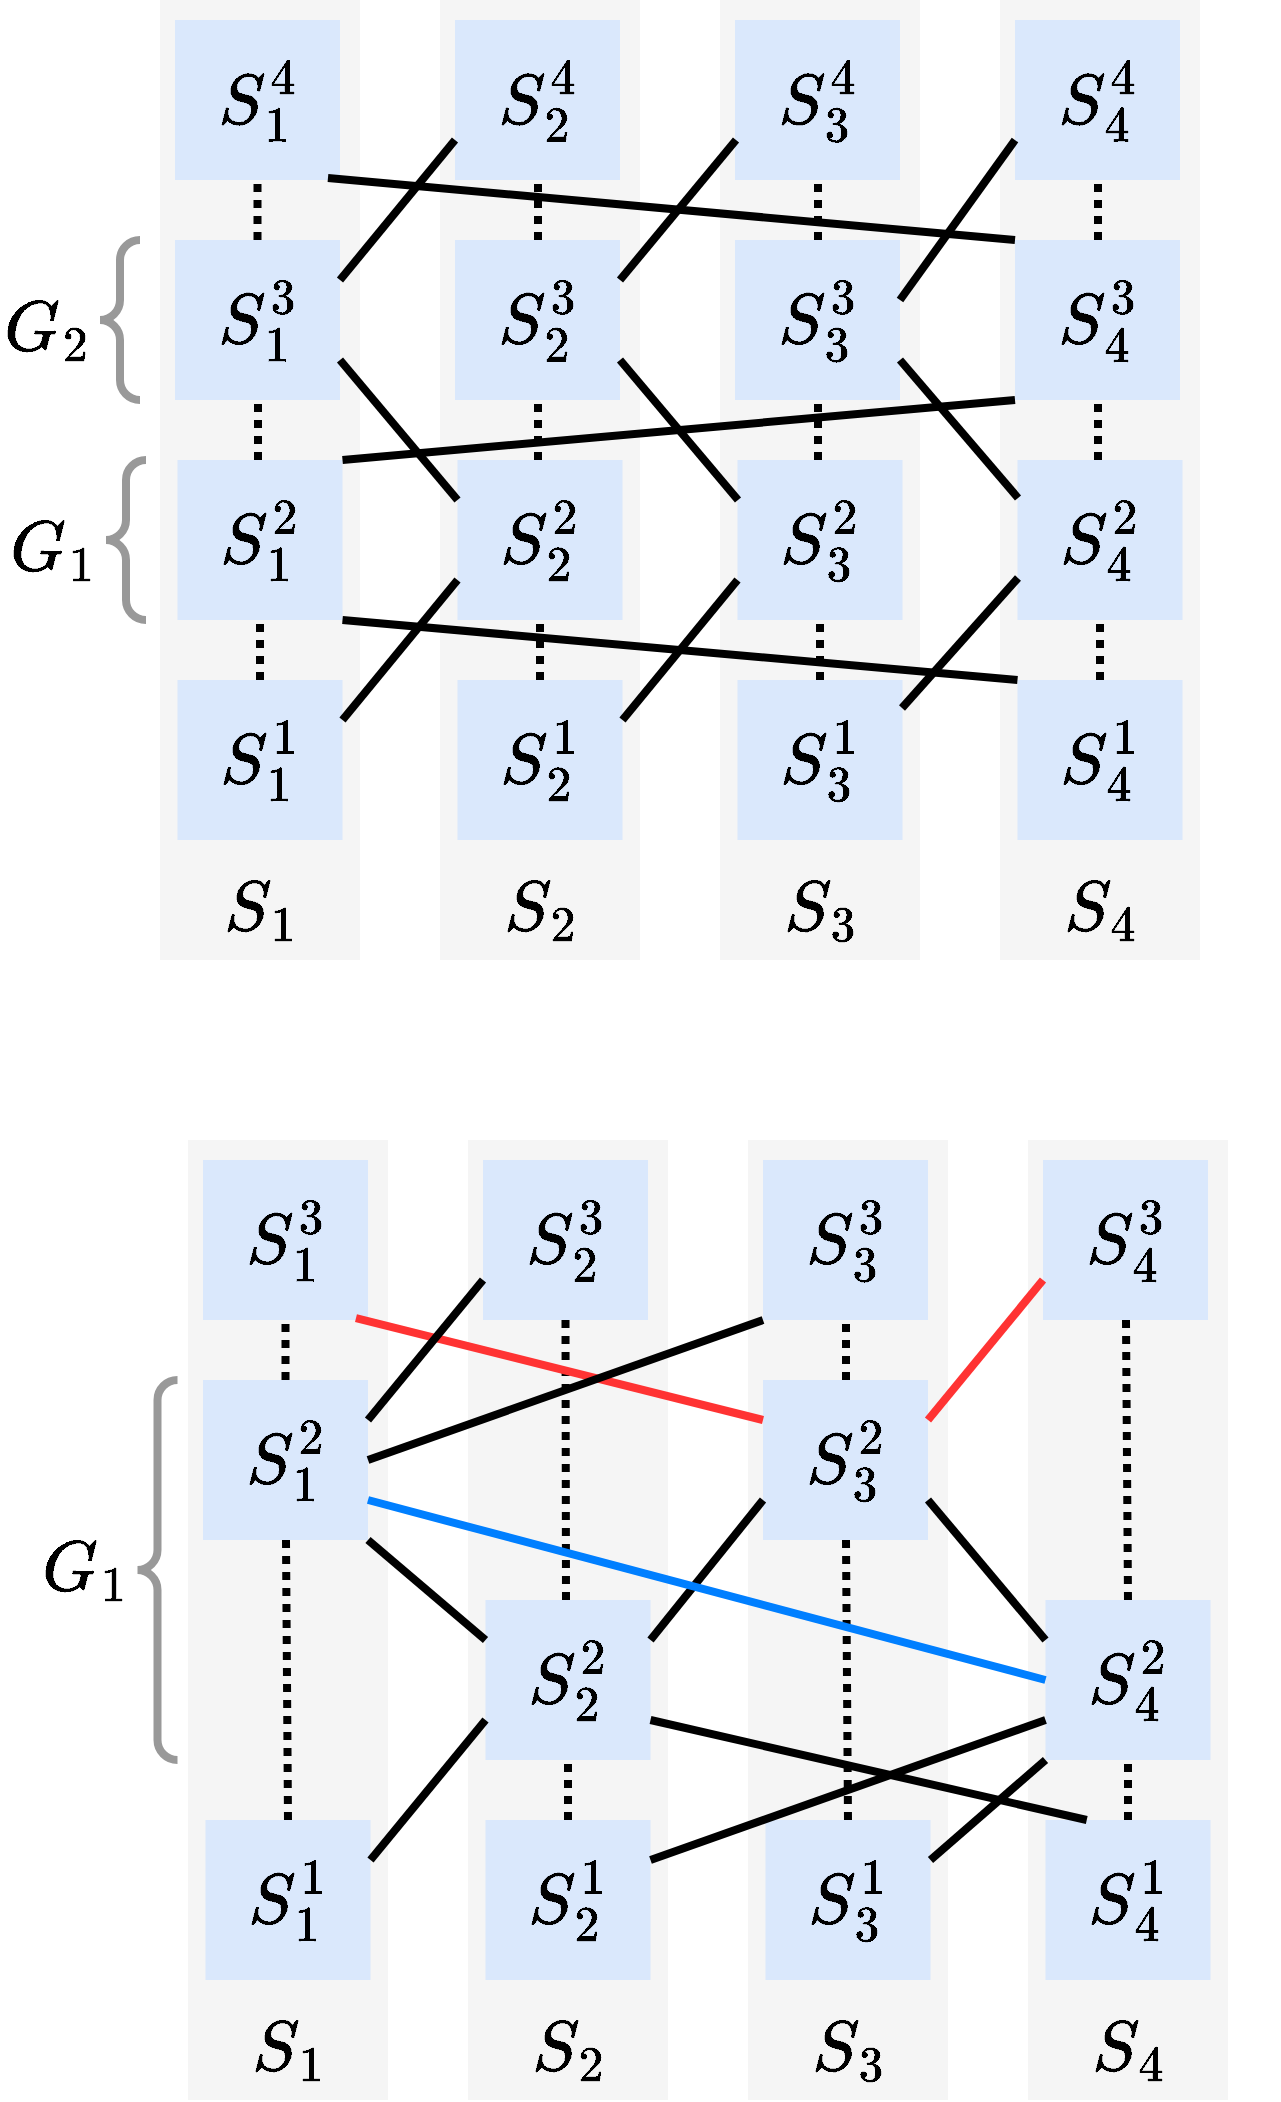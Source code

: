 <mxfile version="21.2.1" type="device">
  <diagram name="第 1 页" id="vaVC9WbiTn3Yk-Exh0Be">
    <mxGraphModel dx="2187" dy="1436" grid="1" gridSize="10" guides="1" tooltips="1" connect="1" arrows="1" fold="1" page="1" pageScale="1" pageWidth="827" pageHeight="1169" math="1" shadow="0">
      <root>
        <mxCell id="0" />
        <mxCell id="1" parent="0" />
        <mxCell id="zIIdpunAJde_NHxyU37c-1" value="" style="rounded=0;whiteSpace=wrap;html=1;fillColor=#f5f5f5;fontColor=#333333;strokeColor=none;" parent="1" vertex="1">
          <mxGeometry x="140" y="40" width="100" height="480" as="geometry" />
        </mxCell>
        <mxCell id="zIIdpunAJde_NHxyU37c-2" value="&lt;font style=&quot;font-size: 30px;&quot;&gt;$$S_1^4$$&lt;/font&gt;" style="rounded=0;whiteSpace=wrap;html=1;fillColor=#dae8fc;strokeColor=none;" parent="1" vertex="1">
          <mxGeometry x="147.5" y="50" width="82.5" height="80" as="geometry" />
        </mxCell>
        <mxCell id="zIIdpunAJde_NHxyU37c-3" value="&lt;font style=&quot;font-size: 30px;&quot;&gt;$$S_1^3$$&lt;/font&gt;" style="rounded=0;whiteSpace=wrap;html=1;fillColor=#dae8fc;strokeColor=none;" parent="1" vertex="1">
          <mxGeometry x="147.5" y="160" width="82.5" height="80" as="geometry" />
        </mxCell>
        <mxCell id="zIIdpunAJde_NHxyU37c-6" value="&lt;font style=&quot;font-size: 30px;&quot;&gt;$$S_1^2$$&lt;/font&gt;" style="rounded=0;whiteSpace=wrap;html=1;fillColor=#dae8fc;strokeColor=none;" parent="1" vertex="1">
          <mxGeometry x="148.75" y="270" width="82.5" height="80" as="geometry" />
        </mxCell>
        <mxCell id="zIIdpunAJde_NHxyU37c-7" value="&lt;font style=&quot;font-size: 30px;&quot;&gt;$$S_1^1$$&lt;/font&gt;" style="rounded=0;whiteSpace=wrap;html=1;fillColor=#dae8fc;strokeColor=none;" parent="1" vertex="1">
          <mxGeometry x="148.75" y="380" width="82.5" height="80" as="geometry" />
        </mxCell>
        <mxCell id="zIIdpunAJde_NHxyU37c-9" value="&lt;font style=&quot;font-size: 30px;&quot;&gt;$$S_1$$&lt;/font&gt;" style="text;html=1;align=center;verticalAlign=middle;resizable=0;points=[];autosize=1;strokeColor=none;fillColor=none;" parent="1" vertex="1">
          <mxGeometry x="120" y="470" width="140" height="50" as="geometry" />
        </mxCell>
        <mxCell id="zIIdpunAJde_NHxyU37c-10" value="" style="rounded=0;whiteSpace=wrap;html=1;fillColor=#f5f5f5;fontColor=#333333;strokeColor=none;" parent="1" vertex="1">
          <mxGeometry x="280" y="40" width="100" height="480" as="geometry" />
        </mxCell>
        <mxCell id="zIIdpunAJde_NHxyU37c-11" value="&lt;font style=&quot;font-size: 30px;&quot;&gt;$$S_2^4$$&lt;/font&gt;" style="rounded=0;whiteSpace=wrap;html=1;fillColor=#dae8fc;strokeColor=none;" parent="1" vertex="1">
          <mxGeometry x="287.5" y="50" width="82.5" height="80" as="geometry" />
        </mxCell>
        <mxCell id="zIIdpunAJde_NHxyU37c-12" value="&lt;font style=&quot;font-size: 30px;&quot;&gt;$$S_2^3$$&lt;/font&gt;" style="rounded=0;whiteSpace=wrap;html=1;fillColor=#dae8fc;strokeColor=none;" parent="1" vertex="1">
          <mxGeometry x="287.5" y="160" width="82.5" height="80" as="geometry" />
        </mxCell>
        <mxCell id="zIIdpunAJde_NHxyU37c-13" value="&lt;font style=&quot;font-size: 30px;&quot;&gt;$$S_2^2$$&lt;/font&gt;" style="rounded=0;whiteSpace=wrap;html=1;fillColor=#dae8fc;strokeColor=none;" parent="1" vertex="1">
          <mxGeometry x="288.75" y="270" width="82.5" height="80" as="geometry" />
        </mxCell>
        <mxCell id="zIIdpunAJde_NHxyU37c-14" value="&lt;font style=&quot;font-size: 30px;&quot;&gt;$$S_2^1$$&lt;/font&gt;" style="rounded=0;whiteSpace=wrap;html=1;fillColor=#dae8fc;strokeColor=none;" parent="1" vertex="1">
          <mxGeometry x="288.75" y="380" width="82.5" height="80" as="geometry" />
        </mxCell>
        <mxCell id="zIIdpunAJde_NHxyU37c-15" value="&lt;font style=&quot;font-size: 30px;&quot;&gt;$$S_2$$&lt;/font&gt;" style="text;html=1;align=center;verticalAlign=middle;resizable=0;points=[];autosize=1;strokeColor=none;fillColor=none;" parent="1" vertex="1">
          <mxGeometry x="260" y="470" width="140" height="50" as="geometry" />
        </mxCell>
        <mxCell id="zIIdpunAJde_NHxyU37c-16" value="" style="rounded=0;whiteSpace=wrap;html=1;fillColor=#f5f5f5;fontColor=#333333;strokeColor=none;" parent="1" vertex="1">
          <mxGeometry x="420" y="40" width="100" height="480" as="geometry" />
        </mxCell>
        <mxCell id="zIIdpunAJde_NHxyU37c-17" value="&lt;font style=&quot;font-size: 30px;&quot;&gt;$$S_3^4$$&lt;/font&gt;" style="rounded=0;whiteSpace=wrap;html=1;fillColor=#dae8fc;strokeColor=none;" parent="1" vertex="1">
          <mxGeometry x="427.5" y="50" width="82.5" height="80" as="geometry" />
        </mxCell>
        <mxCell id="zIIdpunAJde_NHxyU37c-18" value="&lt;font style=&quot;font-size: 30px;&quot;&gt;$$S_3^3$$&lt;/font&gt;" style="rounded=0;whiteSpace=wrap;html=1;fillColor=#dae8fc;strokeColor=none;" parent="1" vertex="1">
          <mxGeometry x="427.5" y="160" width="82.5" height="80" as="geometry" />
        </mxCell>
        <mxCell id="zIIdpunAJde_NHxyU37c-19" value="&lt;font style=&quot;font-size: 30px;&quot;&gt;$$S_3^2$$&lt;/font&gt;" style="rounded=0;whiteSpace=wrap;html=1;fillColor=#dae8fc;strokeColor=none;" parent="1" vertex="1">
          <mxGeometry x="428.75" y="270" width="82.5" height="80" as="geometry" />
        </mxCell>
        <mxCell id="zIIdpunAJde_NHxyU37c-20" value="&lt;font style=&quot;font-size: 30px;&quot;&gt;$$S_3^1$$&lt;/font&gt;" style="rounded=0;whiteSpace=wrap;html=1;fillColor=#dae8fc;strokeColor=none;" parent="1" vertex="1">
          <mxGeometry x="428.75" y="380" width="82.5" height="80" as="geometry" />
        </mxCell>
        <mxCell id="zIIdpunAJde_NHxyU37c-21" value="&lt;font style=&quot;font-size: 30px;&quot;&gt;$$S_3$$&lt;/font&gt;" style="text;html=1;align=center;verticalAlign=middle;resizable=0;points=[];autosize=1;strokeColor=none;fillColor=none;" parent="1" vertex="1">
          <mxGeometry x="400" y="470" width="140" height="50" as="geometry" />
        </mxCell>
        <mxCell id="zIIdpunAJde_NHxyU37c-22" value="" style="rounded=0;whiteSpace=wrap;html=1;fillColor=#f5f5f5;fontColor=#333333;strokeColor=none;" parent="1" vertex="1">
          <mxGeometry x="560" y="40" width="100" height="480" as="geometry" />
        </mxCell>
        <mxCell id="zIIdpunAJde_NHxyU37c-23" value="&lt;font style=&quot;font-size: 30px;&quot;&gt;$$S_4^4$$&lt;/font&gt;" style="rounded=0;whiteSpace=wrap;html=1;fillColor=#dae8fc;strokeColor=none;" parent="1" vertex="1">
          <mxGeometry x="567.5" y="50" width="82.5" height="80" as="geometry" />
        </mxCell>
        <mxCell id="zIIdpunAJde_NHxyU37c-24" value="&lt;font style=&quot;font-size: 30px;&quot;&gt;$$S_4^3$$&lt;/font&gt;" style="rounded=0;whiteSpace=wrap;html=1;fillColor=#dae8fc;strokeColor=none;" parent="1" vertex="1">
          <mxGeometry x="567.5" y="160" width="82.5" height="80" as="geometry" />
        </mxCell>
        <mxCell id="zIIdpunAJde_NHxyU37c-25" value="&lt;font style=&quot;font-size: 30px;&quot;&gt;$$S_4^2$$&lt;/font&gt;" style="rounded=0;whiteSpace=wrap;html=1;fillColor=#dae8fc;strokeColor=none;" parent="1" vertex="1">
          <mxGeometry x="568.75" y="270" width="82.5" height="80" as="geometry" />
        </mxCell>
        <mxCell id="zIIdpunAJde_NHxyU37c-26" value="&lt;font style=&quot;font-size: 30px;&quot;&gt;$$S_4^1$$&lt;/font&gt;" style="rounded=0;whiteSpace=wrap;html=1;fillColor=#dae8fc;strokeColor=none;" parent="1" vertex="1">
          <mxGeometry x="568.75" y="380" width="82.5" height="80" as="geometry" />
        </mxCell>
        <mxCell id="zIIdpunAJde_NHxyU37c-27" value="&lt;font style=&quot;font-size: 30px;&quot;&gt;$$S_4$$&lt;/font&gt;" style="text;html=1;align=center;verticalAlign=middle;resizable=0;points=[];autosize=1;strokeColor=none;fillColor=none;" parent="1" vertex="1">
          <mxGeometry x="540" y="470" width="140" height="50" as="geometry" />
        </mxCell>
        <mxCell id="zIIdpunAJde_NHxyU37c-28" value="" style="endArrow=none;dashed=1;html=1;rounded=0;entryX=0.5;entryY=1;entryDx=0;entryDy=0;strokeWidth=4;dashPattern=1 1;" parent="1" source="zIIdpunAJde_NHxyU37c-3" target="zIIdpunAJde_NHxyU37c-2" edge="1">
          <mxGeometry width="50" height="50" relative="1" as="geometry">
            <mxPoint x="390" y="280" as="sourcePoint" />
            <mxPoint x="440" y="230" as="targetPoint" />
          </mxGeometry>
        </mxCell>
        <mxCell id="zIIdpunAJde_NHxyU37c-30" value="" style="endArrow=none;dashed=1;html=1;rounded=0;entryX=0.5;entryY=1;entryDx=0;entryDy=0;strokeWidth=4;dashPattern=1 1;" parent="1" edge="1">
          <mxGeometry width="50" height="50" relative="1" as="geometry">
            <mxPoint x="189" y="270" as="sourcePoint" />
            <mxPoint x="189" y="240" as="targetPoint" />
          </mxGeometry>
        </mxCell>
        <mxCell id="zIIdpunAJde_NHxyU37c-31" value="" style="endArrow=none;dashed=1;html=1;rounded=0;entryX=0.5;entryY=1;entryDx=0;entryDy=0;strokeWidth=4;dashPattern=1 1;exitX=0.5;exitY=0;exitDx=0;exitDy=0;" parent="1" source="zIIdpunAJde_NHxyU37c-7" target="zIIdpunAJde_NHxyU37c-6" edge="1">
          <mxGeometry width="50" height="50" relative="1" as="geometry">
            <mxPoint x="199" y="280" as="sourcePoint" />
            <mxPoint x="199" y="250" as="targetPoint" />
          </mxGeometry>
        </mxCell>
        <mxCell id="zIIdpunAJde_NHxyU37c-32" value="" style="endArrow=none;dashed=1;html=1;rounded=0;entryX=0.5;entryY=1;entryDx=0;entryDy=0;strokeWidth=4;dashPattern=1 1;" parent="1" edge="1">
          <mxGeometry width="50" height="50" relative="1" as="geometry">
            <mxPoint x="329" y="160" as="sourcePoint" />
            <mxPoint x="329" y="130" as="targetPoint" />
          </mxGeometry>
        </mxCell>
        <mxCell id="zIIdpunAJde_NHxyU37c-33" value="" style="endArrow=none;dashed=1;html=1;rounded=0;entryX=0.5;entryY=1;entryDx=0;entryDy=0;strokeWidth=4;dashPattern=1 1;" parent="1" edge="1">
          <mxGeometry width="50" height="50" relative="1" as="geometry">
            <mxPoint x="329" y="270" as="sourcePoint" />
            <mxPoint x="329" y="240" as="targetPoint" />
          </mxGeometry>
        </mxCell>
        <mxCell id="zIIdpunAJde_NHxyU37c-34" value="" style="endArrow=none;dashed=1;html=1;rounded=0;entryX=0.5;entryY=1;entryDx=0;entryDy=0;strokeWidth=4;dashPattern=1 1;exitX=0.5;exitY=0;exitDx=0;exitDy=0;" parent="1" edge="1">
          <mxGeometry width="50" height="50" relative="1" as="geometry">
            <mxPoint x="330" y="380" as="sourcePoint" />
            <mxPoint x="330" y="350" as="targetPoint" />
          </mxGeometry>
        </mxCell>
        <mxCell id="zIIdpunAJde_NHxyU37c-35" value="" style="endArrow=none;dashed=1;html=1;rounded=0;entryX=0.5;entryY=1;entryDx=0;entryDy=0;strokeWidth=4;dashPattern=1 1;" parent="1" edge="1">
          <mxGeometry width="50" height="50" relative="1" as="geometry">
            <mxPoint x="469" y="160" as="sourcePoint" />
            <mxPoint x="469" y="130" as="targetPoint" />
          </mxGeometry>
        </mxCell>
        <mxCell id="zIIdpunAJde_NHxyU37c-36" value="" style="endArrow=none;dashed=1;html=1;rounded=0;entryX=0.5;entryY=1;entryDx=0;entryDy=0;strokeWidth=4;dashPattern=1 1;" parent="1" edge="1">
          <mxGeometry width="50" height="50" relative="1" as="geometry">
            <mxPoint x="469" y="270" as="sourcePoint" />
            <mxPoint x="469" y="240" as="targetPoint" />
          </mxGeometry>
        </mxCell>
        <mxCell id="zIIdpunAJde_NHxyU37c-37" value="" style="endArrow=none;dashed=1;html=1;rounded=0;entryX=0.5;entryY=1;entryDx=0;entryDy=0;strokeWidth=4;dashPattern=1 1;exitX=0.5;exitY=0;exitDx=0;exitDy=0;" parent="1" edge="1">
          <mxGeometry width="50" height="50" relative="1" as="geometry">
            <mxPoint x="470" y="380" as="sourcePoint" />
            <mxPoint x="470" y="350" as="targetPoint" />
          </mxGeometry>
        </mxCell>
        <mxCell id="zIIdpunAJde_NHxyU37c-38" value="" style="endArrow=none;dashed=1;html=1;rounded=0;entryX=0.5;entryY=1;entryDx=0;entryDy=0;strokeWidth=4;dashPattern=1 1;" parent="1" edge="1">
          <mxGeometry width="50" height="50" relative="1" as="geometry">
            <mxPoint x="609" y="160" as="sourcePoint" />
            <mxPoint x="609" y="130" as="targetPoint" />
          </mxGeometry>
        </mxCell>
        <mxCell id="zIIdpunAJde_NHxyU37c-39" value="" style="endArrow=none;dashed=1;html=1;rounded=0;entryX=0.5;entryY=1;entryDx=0;entryDy=0;strokeWidth=4;dashPattern=1 1;" parent="1" edge="1">
          <mxGeometry width="50" height="50" relative="1" as="geometry">
            <mxPoint x="609" y="270" as="sourcePoint" />
            <mxPoint x="609" y="240" as="targetPoint" />
          </mxGeometry>
        </mxCell>
        <mxCell id="zIIdpunAJde_NHxyU37c-40" value="" style="endArrow=none;dashed=1;html=1;rounded=0;entryX=0.5;entryY=1;entryDx=0;entryDy=0;strokeWidth=4;dashPattern=1 1;exitX=0.5;exitY=0;exitDx=0;exitDy=0;" parent="1" edge="1">
          <mxGeometry width="50" height="50" relative="1" as="geometry">
            <mxPoint x="610" y="380" as="sourcePoint" />
            <mxPoint x="610" y="350" as="targetPoint" />
          </mxGeometry>
        </mxCell>
        <mxCell id="zIIdpunAJde_NHxyU37c-41" value="" style="endArrow=none;html=1;rounded=0;strokeWidth=4;exitX=0.927;exitY=0.988;exitDx=0;exitDy=0;exitPerimeter=0;entryX=0;entryY=0;entryDx=0;entryDy=0;" parent="1" source="zIIdpunAJde_NHxyU37c-2" target="zIIdpunAJde_NHxyU37c-24" edge="1">
          <mxGeometry width="50" height="50" relative="1" as="geometry">
            <mxPoint x="390" y="280" as="sourcePoint" />
            <mxPoint x="440" y="230" as="targetPoint" />
          </mxGeometry>
        </mxCell>
        <mxCell id="zIIdpunAJde_NHxyU37c-42" value="" style="endArrow=none;html=1;rounded=0;strokeWidth=4;exitX=1;exitY=0.25;exitDx=0;exitDy=0;entryX=0;entryY=0.75;entryDx=0;entryDy=0;" parent="1" source="zIIdpunAJde_NHxyU37c-3" target="zIIdpunAJde_NHxyU37c-11" edge="1">
          <mxGeometry width="50" height="50" relative="1" as="geometry">
            <mxPoint x="234" y="139" as="sourcePoint" />
            <mxPoint x="578" y="170" as="targetPoint" />
          </mxGeometry>
        </mxCell>
        <mxCell id="zIIdpunAJde_NHxyU37c-43" value="" style="endArrow=none;html=1;rounded=0;strokeWidth=4;entryX=0;entryY=0.25;entryDx=0;entryDy=0;exitX=1;exitY=0.75;exitDx=0;exitDy=0;" parent="1" source="zIIdpunAJde_NHxyU37c-3" target="zIIdpunAJde_NHxyU37c-13" edge="1">
          <mxGeometry width="50" height="50" relative="1" as="geometry">
            <mxPoint x="230" y="240" as="sourcePoint" />
            <mxPoint x="298" y="120" as="targetPoint" />
          </mxGeometry>
        </mxCell>
        <mxCell id="zIIdpunAJde_NHxyU37c-44" value="" style="endArrow=none;html=1;rounded=0;strokeWidth=4;entryX=0;entryY=1;entryDx=0;entryDy=0;exitX=1;exitY=0;exitDx=0;exitDy=0;" parent="1" source="zIIdpunAJde_NHxyU37c-6" target="zIIdpunAJde_NHxyU37c-24" edge="1">
          <mxGeometry width="50" height="50" relative="1" as="geometry">
            <mxPoint x="240" y="250" as="sourcePoint" />
            <mxPoint x="299" y="300" as="targetPoint" />
          </mxGeometry>
        </mxCell>
        <mxCell id="zIIdpunAJde_NHxyU37c-45" value="" style="endArrow=none;html=1;rounded=0;strokeWidth=4;entryX=0;entryY=0;entryDx=0;entryDy=0;exitX=1;exitY=1;exitDx=0;exitDy=0;" parent="1" source="zIIdpunAJde_NHxyU37c-6" target="zIIdpunAJde_NHxyU37c-26" edge="1">
          <mxGeometry width="50" height="50" relative="1" as="geometry">
            <mxPoint x="241" y="280" as="sourcePoint" />
            <mxPoint x="578" y="250" as="targetPoint" />
          </mxGeometry>
        </mxCell>
        <mxCell id="zIIdpunAJde_NHxyU37c-46" value="" style="endArrow=none;html=1;rounded=0;strokeWidth=4;exitX=1;exitY=0.25;exitDx=0;exitDy=0;entryX=0;entryY=0.75;entryDx=0;entryDy=0;" parent="1" source="zIIdpunAJde_NHxyU37c-7" target="zIIdpunAJde_NHxyU37c-13" edge="1">
          <mxGeometry width="50" height="50" relative="1" as="geometry">
            <mxPoint x="240" y="170" as="sourcePoint" />
            <mxPoint x="298" y="120" as="targetPoint" />
          </mxGeometry>
        </mxCell>
        <mxCell id="zIIdpunAJde_NHxyU37c-47" value="" style="endArrow=none;html=1;rounded=0;strokeWidth=4;entryX=0;entryY=0.75;entryDx=0;entryDy=0;exitX=1;exitY=0.25;exitDx=0;exitDy=0;" parent="1" source="zIIdpunAJde_NHxyU37c-12" edge="1">
          <mxGeometry width="50" height="50" relative="1" as="geometry">
            <mxPoint x="370" y="160" as="sourcePoint" />
            <mxPoint x="428" y="110" as="targetPoint" />
          </mxGeometry>
        </mxCell>
        <mxCell id="zIIdpunAJde_NHxyU37c-48" value="" style="endArrow=none;html=1;rounded=0;strokeWidth=4;entryX=0;entryY=0.25;entryDx=0;entryDy=0;exitX=1;exitY=0.75;exitDx=0;exitDy=0;" parent="1" source="zIIdpunAJde_NHxyU37c-12" edge="1">
          <mxGeometry width="50" height="50" relative="1" as="geometry">
            <mxPoint x="370" y="240" as="sourcePoint" />
            <mxPoint x="429" y="290" as="targetPoint" />
          </mxGeometry>
        </mxCell>
        <mxCell id="zIIdpunAJde_NHxyU37c-49" value="" style="endArrow=none;html=1;rounded=0;strokeWidth=4;exitX=1;exitY=0.25;exitDx=0;exitDy=0;entryX=0;entryY=0.75;entryDx=0;entryDy=0;" parent="1" source="zIIdpunAJde_NHxyU37c-14" target="zIIdpunAJde_NHxyU37c-19" edge="1">
          <mxGeometry width="50" height="50" relative="1" as="geometry">
            <mxPoint x="241" y="390" as="sourcePoint" />
            <mxPoint x="299" y="340" as="targetPoint" />
          </mxGeometry>
        </mxCell>
        <mxCell id="zIIdpunAJde_NHxyU37c-50" value="" style="endArrow=none;html=1;rounded=0;strokeWidth=4;entryX=0;entryY=0.25;entryDx=0;entryDy=0;exitX=1;exitY=0.75;exitDx=0;exitDy=0;" parent="1" source="zIIdpunAJde_NHxyU37c-18" edge="1">
          <mxGeometry width="50" height="50" relative="1" as="geometry">
            <mxPoint x="510" y="239" as="sourcePoint" />
            <mxPoint x="569" y="289" as="targetPoint" />
          </mxGeometry>
        </mxCell>
        <mxCell id="zIIdpunAJde_NHxyU37c-51" value="" style="endArrow=none;html=1;rounded=0;strokeWidth=4;exitX=0.997;exitY=0.175;exitDx=0;exitDy=0;entryX=0;entryY=0.75;entryDx=0;entryDy=0;exitPerimeter=0;" parent="1" source="zIIdpunAJde_NHxyU37c-20" edge="1">
          <mxGeometry width="50" height="50" relative="1" as="geometry">
            <mxPoint x="511" y="379" as="sourcePoint" />
            <mxPoint x="569" y="329" as="targetPoint" />
          </mxGeometry>
        </mxCell>
        <mxCell id="zIIdpunAJde_NHxyU37c-52" value="" style="endArrow=none;html=1;rounded=0;strokeWidth=4;entryX=0;entryY=0.75;entryDx=0;entryDy=0;exitX=1;exitY=0.375;exitDx=0;exitDy=0;exitPerimeter=0;" parent="1" source="zIIdpunAJde_NHxyU37c-18" target="zIIdpunAJde_NHxyU37c-23" edge="1">
          <mxGeometry width="50" height="50" relative="1" as="geometry">
            <mxPoint x="380" y="170" as="sourcePoint" />
            <mxPoint x="438" y="120" as="targetPoint" />
          </mxGeometry>
        </mxCell>
        <mxCell id="zIIdpunAJde_NHxyU37c-53" value="" style="rounded=0;whiteSpace=wrap;html=1;fillColor=#f5f5f5;fontColor=#333333;strokeColor=none;" parent="1" vertex="1">
          <mxGeometry x="154" y="610" width="100" height="480" as="geometry" />
        </mxCell>
        <mxCell id="zIIdpunAJde_NHxyU37c-54" value="&lt;font style=&quot;font-size: 30px;&quot;&gt;$$S_1^3$$&lt;/font&gt;" style="rounded=0;whiteSpace=wrap;html=1;fillColor=#dae8fc;strokeColor=none;" parent="1" vertex="1">
          <mxGeometry x="161.5" y="620" width="82.5" height="80" as="geometry" />
        </mxCell>
        <mxCell id="zIIdpunAJde_NHxyU37c-55" value="&lt;font style=&quot;font-size: 30px;&quot;&gt;$$S_1^2$$&lt;/font&gt;" style="rounded=0;whiteSpace=wrap;html=1;fillColor=#dae8fc;strokeColor=none;" parent="1" vertex="1">
          <mxGeometry x="161.5" y="730" width="82.5" height="80" as="geometry" />
        </mxCell>
        <mxCell id="zIIdpunAJde_NHxyU37c-57" value="&lt;font style=&quot;font-size: 30px;&quot;&gt;$$S_1^1$$&lt;/font&gt;" style="rounded=0;whiteSpace=wrap;html=1;fillColor=#dae8fc;strokeColor=none;" parent="1" vertex="1">
          <mxGeometry x="162.75" y="950" width="82.5" height="80" as="geometry" />
        </mxCell>
        <mxCell id="zIIdpunAJde_NHxyU37c-58" value="&lt;font style=&quot;font-size: 30px;&quot;&gt;$$S_1$$&lt;/font&gt;" style="text;html=1;align=center;verticalAlign=middle;resizable=0;points=[];autosize=1;strokeColor=none;fillColor=none;" parent="1" vertex="1">
          <mxGeometry x="134" y="1040" width="140" height="50" as="geometry" />
        </mxCell>
        <mxCell id="zIIdpunAJde_NHxyU37c-59" value="" style="rounded=0;whiteSpace=wrap;html=1;fillColor=#f5f5f5;fontColor=#333333;strokeColor=none;" parent="1" vertex="1">
          <mxGeometry x="294" y="610" width="100" height="480" as="geometry" />
        </mxCell>
        <mxCell id="zIIdpunAJde_NHxyU37c-60" value="&lt;font style=&quot;font-size: 30px;&quot;&gt;$$S_2^3$$&lt;/font&gt;" style="rounded=0;whiteSpace=wrap;html=1;fillColor=#dae8fc;strokeColor=none;" parent="1" vertex="1">
          <mxGeometry x="301.5" y="620" width="82.5" height="80" as="geometry" />
        </mxCell>
        <mxCell id="zIIdpunAJde_NHxyU37c-62" value="&lt;font style=&quot;font-size: 30px;&quot;&gt;$$S_2^2$$&lt;/font&gt;" style="rounded=0;whiteSpace=wrap;html=1;fillColor=#dae8fc;strokeColor=none;" parent="1" vertex="1">
          <mxGeometry x="302.75" y="840" width="82.5" height="80" as="geometry" />
        </mxCell>
        <mxCell id="zIIdpunAJde_NHxyU37c-63" value="&lt;font style=&quot;font-size: 30px;&quot;&gt;$$S_2^1$$&lt;/font&gt;" style="rounded=0;whiteSpace=wrap;html=1;fillColor=#dae8fc;strokeColor=none;" parent="1" vertex="1">
          <mxGeometry x="302.75" y="950" width="82.5" height="80" as="geometry" />
        </mxCell>
        <mxCell id="zIIdpunAJde_NHxyU37c-64" value="&lt;font style=&quot;font-size: 30px;&quot;&gt;$$S_2$$&lt;/font&gt;" style="text;html=1;align=center;verticalAlign=middle;resizable=0;points=[];autosize=1;strokeColor=none;fillColor=none;" parent="1" vertex="1">
          <mxGeometry x="274" y="1040" width="140" height="50" as="geometry" />
        </mxCell>
        <mxCell id="zIIdpunAJde_NHxyU37c-65" value="" style="rounded=0;whiteSpace=wrap;html=1;fillColor=#f5f5f5;fontColor=#333333;strokeColor=none;" parent="1" vertex="1">
          <mxGeometry x="434" y="610" width="100" height="480" as="geometry" />
        </mxCell>
        <mxCell id="zIIdpunAJde_NHxyU37c-66" value="&lt;font style=&quot;font-size: 30px;&quot;&gt;$$S_3^3$$&lt;/font&gt;" style="rounded=0;whiteSpace=wrap;html=1;fillColor=#dae8fc;strokeColor=none;" parent="1" vertex="1">
          <mxGeometry x="441.5" y="620" width="82.5" height="80" as="geometry" />
        </mxCell>
        <mxCell id="zIIdpunAJde_NHxyU37c-67" value="&lt;font style=&quot;font-size: 30px;&quot;&gt;$$S_3^2$$&lt;/font&gt;" style="rounded=0;whiteSpace=wrap;html=1;fillColor=#dae8fc;strokeColor=none;" parent="1" vertex="1">
          <mxGeometry x="441.5" y="730" width="82.5" height="80" as="geometry" />
        </mxCell>
        <mxCell id="zIIdpunAJde_NHxyU37c-69" value="&lt;font style=&quot;font-size: 30px;&quot;&gt;$$S_3^1$$&lt;/font&gt;" style="rounded=0;whiteSpace=wrap;html=1;fillColor=#dae8fc;strokeColor=none;" parent="1" vertex="1">
          <mxGeometry x="442.75" y="950" width="82.5" height="80" as="geometry" />
        </mxCell>
        <mxCell id="zIIdpunAJde_NHxyU37c-70" value="&lt;font style=&quot;font-size: 30px;&quot;&gt;$$S_3$$&lt;/font&gt;" style="text;html=1;align=center;verticalAlign=middle;resizable=0;points=[];autosize=1;strokeColor=none;fillColor=none;" parent="1" vertex="1">
          <mxGeometry x="414" y="1040" width="140" height="50" as="geometry" />
        </mxCell>
        <mxCell id="zIIdpunAJde_NHxyU37c-71" value="" style="rounded=0;whiteSpace=wrap;html=1;fillColor=#f5f5f5;fontColor=#333333;strokeColor=none;" parent="1" vertex="1">
          <mxGeometry x="574" y="610" width="100" height="480" as="geometry" />
        </mxCell>
        <mxCell id="zIIdpunAJde_NHxyU37c-72" value="&lt;font style=&quot;font-size: 30px;&quot;&gt;$$S_4^3$$&lt;/font&gt;" style="rounded=0;whiteSpace=wrap;html=1;fillColor=#dae8fc;strokeColor=none;" parent="1" vertex="1">
          <mxGeometry x="581.5" y="620" width="82.5" height="80" as="geometry" />
        </mxCell>
        <mxCell id="zIIdpunAJde_NHxyU37c-74" value="&lt;font style=&quot;font-size: 30px;&quot;&gt;$$S_4^2$$&lt;/font&gt;" style="rounded=0;whiteSpace=wrap;html=1;fillColor=#dae8fc;strokeColor=none;" parent="1" vertex="1">
          <mxGeometry x="582.75" y="840" width="82.5" height="80" as="geometry" />
        </mxCell>
        <mxCell id="zIIdpunAJde_NHxyU37c-75" value="&lt;font style=&quot;font-size: 30px;&quot;&gt;$$S_4^1$$&lt;/font&gt;" style="rounded=0;whiteSpace=wrap;html=1;fillColor=#dae8fc;strokeColor=none;" parent="1" vertex="1">
          <mxGeometry x="582.75" y="950" width="82.5" height="80" as="geometry" />
        </mxCell>
        <mxCell id="zIIdpunAJde_NHxyU37c-76" value="&lt;font style=&quot;font-size: 30px;&quot;&gt;$$S_4$$&lt;/font&gt;" style="text;html=1;align=center;verticalAlign=middle;resizable=0;points=[];autosize=1;strokeColor=none;fillColor=none;" parent="1" vertex="1">
          <mxGeometry x="554" y="1040" width="140" height="50" as="geometry" />
        </mxCell>
        <mxCell id="zIIdpunAJde_NHxyU37c-77" value="" style="endArrow=none;dashed=1;html=1;rounded=0;entryX=0.5;entryY=1;entryDx=0;entryDy=0;strokeWidth=4;dashPattern=1 1;" parent="1" source="zIIdpunAJde_NHxyU37c-55" target="zIIdpunAJde_NHxyU37c-54" edge="1">
          <mxGeometry width="50" height="50" relative="1" as="geometry">
            <mxPoint x="404" y="850" as="sourcePoint" />
            <mxPoint x="454" y="800" as="targetPoint" />
          </mxGeometry>
        </mxCell>
        <mxCell id="zIIdpunAJde_NHxyU37c-78" value="" style="endArrow=none;dashed=1;html=1;rounded=0;entryX=0.5;entryY=1;entryDx=0;entryDy=0;strokeWidth=4;dashPattern=1 1;exitX=0.5;exitY=0;exitDx=0;exitDy=0;" parent="1" source="zIIdpunAJde_NHxyU37c-57" edge="1">
          <mxGeometry width="50" height="50" relative="1" as="geometry">
            <mxPoint x="203" y="840" as="sourcePoint" />
            <mxPoint x="203" y="810" as="targetPoint" />
          </mxGeometry>
        </mxCell>
        <mxCell id="zIIdpunAJde_NHxyU37c-81" value="" style="endArrow=none;dashed=1;html=1;rounded=0;entryX=0.5;entryY=1;entryDx=0;entryDy=0;strokeWidth=4;dashPattern=1 1;" parent="1" target="zIIdpunAJde_NHxyU37c-60" edge="1">
          <mxGeometry width="50" height="50" relative="1" as="geometry">
            <mxPoint x="343" y="840" as="sourcePoint" />
            <mxPoint x="343" y="810" as="targetPoint" />
          </mxGeometry>
        </mxCell>
        <mxCell id="zIIdpunAJde_NHxyU37c-82" value="" style="endArrow=none;dashed=1;html=1;rounded=0;entryX=0.5;entryY=1;entryDx=0;entryDy=0;strokeWidth=4;dashPattern=1 1;exitX=0.5;exitY=0;exitDx=0;exitDy=0;" parent="1" edge="1">
          <mxGeometry width="50" height="50" relative="1" as="geometry">
            <mxPoint x="344" y="950" as="sourcePoint" />
            <mxPoint x="344" y="920" as="targetPoint" />
          </mxGeometry>
        </mxCell>
        <mxCell id="zIIdpunAJde_NHxyU37c-83" value="" style="endArrow=none;dashed=1;html=1;rounded=0;entryX=0.5;entryY=1;entryDx=0;entryDy=0;strokeWidth=4;dashPattern=1 1;" parent="1" edge="1">
          <mxGeometry width="50" height="50" relative="1" as="geometry">
            <mxPoint x="483" y="730" as="sourcePoint" />
            <mxPoint x="483" y="700" as="targetPoint" />
          </mxGeometry>
        </mxCell>
        <mxCell id="zIIdpunAJde_NHxyU37c-84" value="" style="endArrow=none;dashed=1;html=1;rounded=0;entryX=0.5;entryY=1;entryDx=0;entryDy=0;strokeWidth=4;dashPattern=1 1;exitX=0.5;exitY=0;exitDx=0;exitDy=0;" parent="1" source="zIIdpunAJde_NHxyU37c-69" edge="1">
          <mxGeometry width="50" height="50" relative="1" as="geometry">
            <mxPoint x="483" y="840" as="sourcePoint" />
            <mxPoint x="483" y="810" as="targetPoint" />
          </mxGeometry>
        </mxCell>
        <mxCell id="zIIdpunAJde_NHxyU37c-86" value="" style="endArrow=none;dashed=1;html=1;rounded=0;entryX=0.5;entryY=1;entryDx=0;entryDy=0;strokeWidth=4;dashPattern=1 1;exitX=0.5;exitY=0;exitDx=0;exitDy=0;" parent="1" source="zIIdpunAJde_NHxyU37c-74" edge="1">
          <mxGeometry width="50" height="50" relative="1" as="geometry">
            <mxPoint x="623" y="730" as="sourcePoint" />
            <mxPoint x="623" y="700" as="targetPoint" />
          </mxGeometry>
        </mxCell>
        <mxCell id="zIIdpunAJde_NHxyU37c-88" value="" style="endArrow=none;dashed=1;html=1;rounded=0;entryX=0.5;entryY=1;entryDx=0;entryDy=0;strokeWidth=4;dashPattern=1 1;exitX=0.5;exitY=0;exitDx=0;exitDy=0;" parent="1" edge="1">
          <mxGeometry width="50" height="50" relative="1" as="geometry">
            <mxPoint x="624" y="950" as="sourcePoint" />
            <mxPoint x="624" y="920" as="targetPoint" />
          </mxGeometry>
        </mxCell>
        <mxCell id="zIIdpunAJde_NHxyU37c-89" value="" style="endArrow=none;html=1;rounded=0;strokeWidth=4;exitX=0.927;exitY=0.988;exitDx=0;exitDy=0;exitPerimeter=0;entryX=0;entryY=0.25;entryDx=0;entryDy=0;strokeColor=#FF3333;" parent="1" source="zIIdpunAJde_NHxyU37c-54" target="zIIdpunAJde_NHxyU37c-67" edge="1">
          <mxGeometry width="50" height="50" relative="1" as="geometry">
            <mxPoint x="404" y="850" as="sourcePoint" />
            <mxPoint x="581.5" y="730" as="targetPoint" />
          </mxGeometry>
        </mxCell>
        <mxCell id="zIIdpunAJde_NHxyU37c-90" value="" style="endArrow=none;html=1;rounded=0;strokeWidth=4;exitX=1;exitY=0.25;exitDx=0;exitDy=0;entryX=0;entryY=0.75;entryDx=0;entryDy=0;" parent="1" source="zIIdpunAJde_NHxyU37c-55" target="zIIdpunAJde_NHxyU37c-60" edge="1">
          <mxGeometry width="50" height="50" relative="1" as="geometry">
            <mxPoint x="248" y="709" as="sourcePoint" />
            <mxPoint x="592" y="740" as="targetPoint" />
          </mxGeometry>
        </mxCell>
        <mxCell id="zIIdpunAJde_NHxyU37c-101" value="" style="endArrow=none;html=1;rounded=0;strokeWidth=4;exitX=1;exitY=0.5;exitDx=0;exitDy=0;entryX=0;entryY=1;entryDx=0;entryDy=0;" parent="1" source="zIIdpunAJde_NHxyU37c-55" target="zIIdpunAJde_NHxyU37c-66" edge="1">
          <mxGeometry width="50" height="50" relative="1" as="geometry">
            <mxPoint x="254" y="760" as="sourcePoint" />
            <mxPoint x="312" y="690" as="targetPoint" />
          </mxGeometry>
        </mxCell>
        <mxCell id="zIIdpunAJde_NHxyU37c-102" value="" style="endArrow=none;html=1;rounded=0;strokeWidth=4;exitX=1;exitY=0.25;exitDx=0;exitDy=0;entryX=0;entryY=0.75;entryDx=0;entryDy=0;strokeColor=#FF3333;" parent="1" source="zIIdpunAJde_NHxyU37c-67" target="zIIdpunAJde_NHxyU37c-72" edge="1">
          <mxGeometry width="50" height="50" relative="1" as="geometry">
            <mxPoint x="254" y="760" as="sourcePoint" />
            <mxPoint x="312" y="690" as="targetPoint" />
          </mxGeometry>
        </mxCell>
        <mxCell id="zIIdpunAJde_NHxyU37c-103" value="" style="endArrow=none;html=1;rounded=0;strokeWidth=4;exitX=1;exitY=0.75;exitDx=0;exitDy=0;entryX=0;entryY=0.25;entryDx=0;entryDy=0;" parent="1" source="zIIdpunAJde_NHxyU37c-67" target="zIIdpunAJde_NHxyU37c-74" edge="1">
          <mxGeometry width="50" height="50" relative="1" as="geometry">
            <mxPoint x="534" y="760" as="sourcePoint" />
            <mxPoint x="592" y="690" as="targetPoint" />
          </mxGeometry>
        </mxCell>
        <mxCell id="zIIdpunAJde_NHxyU37c-104" value="" style="endArrow=none;html=1;rounded=0;strokeWidth=4;exitX=0;exitY=0.75;exitDx=0;exitDy=0;entryX=1;entryY=0.25;entryDx=0;entryDy=0;" parent="1" source="zIIdpunAJde_NHxyU37c-67" target="zIIdpunAJde_NHxyU37c-62" edge="1">
          <mxGeometry width="50" height="50" relative="1" as="geometry">
            <mxPoint x="534" y="800" as="sourcePoint" />
            <mxPoint x="593" y="870" as="targetPoint" />
          </mxGeometry>
        </mxCell>
        <mxCell id="zIIdpunAJde_NHxyU37c-105" value="" style="endArrow=none;html=1;rounded=0;strokeWidth=4;exitX=1;exitY=0.75;exitDx=0;exitDy=0;entryX=0;entryY=0.5;entryDx=0;entryDy=0;strokeColor=#007FFF;" parent="1" source="zIIdpunAJde_NHxyU37c-55" target="zIIdpunAJde_NHxyU37c-74" edge="1">
          <mxGeometry width="50" height="50" relative="1" as="geometry">
            <mxPoint x="254" y="760" as="sourcePoint" />
            <mxPoint x="312" y="690" as="targetPoint" />
          </mxGeometry>
        </mxCell>
        <mxCell id="zIIdpunAJde_NHxyU37c-106" value="" style="endArrow=none;html=1;rounded=0;strokeWidth=4;exitX=1;exitY=1;exitDx=0;exitDy=0;entryX=0;entryY=0.25;entryDx=0;entryDy=0;" parent="1" source="zIIdpunAJde_NHxyU37c-55" target="zIIdpunAJde_NHxyU37c-62" edge="1">
          <mxGeometry width="50" height="50" relative="1" as="geometry">
            <mxPoint x="254" y="800" as="sourcePoint" />
            <mxPoint x="593" y="890" as="targetPoint" />
          </mxGeometry>
        </mxCell>
        <mxCell id="zIIdpunAJde_NHxyU37c-107" value="" style="endArrow=none;html=1;rounded=0;strokeWidth=4;exitX=1;exitY=0.25;exitDx=0;exitDy=0;entryX=0;entryY=0.75;entryDx=0;entryDy=0;" parent="1" source="zIIdpunAJde_NHxyU37c-57" target="zIIdpunAJde_NHxyU37c-62" edge="1">
          <mxGeometry width="50" height="50" relative="1" as="geometry">
            <mxPoint x="254" y="820" as="sourcePoint" />
            <mxPoint x="313" y="870" as="targetPoint" />
          </mxGeometry>
        </mxCell>
        <mxCell id="zIIdpunAJde_NHxyU37c-108" value="" style="endArrow=none;html=1;rounded=0;strokeWidth=4;exitX=0.25;exitY=0;exitDx=0;exitDy=0;entryX=1;entryY=0.75;entryDx=0;entryDy=0;" parent="1" source="zIIdpunAJde_NHxyU37c-75" target="zIIdpunAJde_NHxyU37c-62" edge="1">
          <mxGeometry width="50" height="50" relative="1" as="geometry">
            <mxPoint x="255" y="980" as="sourcePoint" />
            <mxPoint x="313" y="910" as="targetPoint" />
          </mxGeometry>
        </mxCell>
        <mxCell id="zIIdpunAJde_NHxyU37c-109" value="" style="endArrow=none;html=1;rounded=0;strokeWidth=4;exitX=0;exitY=0.75;exitDx=0;exitDy=0;entryX=1;entryY=0.25;entryDx=0;entryDy=0;" parent="1" source="zIIdpunAJde_NHxyU37c-74" target="zIIdpunAJde_NHxyU37c-63" edge="1">
          <mxGeometry width="50" height="50" relative="1" as="geometry">
            <mxPoint x="613" y="960" as="sourcePoint" />
            <mxPoint x="395" y="910" as="targetPoint" />
          </mxGeometry>
        </mxCell>
        <mxCell id="zIIdpunAJde_NHxyU37c-110" value="" style="endArrow=none;html=1;rounded=0;strokeWidth=4;entryX=1;entryY=0.25;entryDx=0;entryDy=0;exitX=0;exitY=1;exitDx=0;exitDy=0;" parent="1" source="zIIdpunAJde_NHxyU37c-74" target="zIIdpunAJde_NHxyU37c-69" edge="1">
          <mxGeometry width="50" height="50" relative="1" as="geometry">
            <mxPoint x="590" y="910" as="sourcePoint" />
            <mxPoint x="395" y="980" as="targetPoint" />
          </mxGeometry>
        </mxCell>
        <mxCell id="-CafahiYKZ3nEIbXQZZ--1" value="" style="labelPosition=right;align=left;strokeWidth=4;shape=mxgraph.mockup.markup.curlyBrace;html=1;shadow=0;dashed=0;strokeColor=#999999;direction=north;" vertex="1" parent="1">
          <mxGeometry x="110" y="160" width="20" height="80" as="geometry" />
        </mxCell>
        <mxCell id="-CafahiYKZ3nEIbXQZZ--2" value="&lt;span style=&quot;color: rgb(0, 0, 0); font-family: Helvetica; font-size: 30px; font-style: normal; font-variant-ligatures: normal; font-variant-caps: normal; font-weight: 400; letter-spacing: normal; orphans: 2; text-align: center; text-indent: 0px; text-transform: none; widows: 2; word-spacing: 0px; -webkit-text-stroke-width: 0px; background-color: rgb(251, 251, 251); text-decoration-thickness: initial; text-decoration-style: initial; text-decoration-color: initial; float: none; display: inline !important;&quot;&gt;$$G_2$$&lt;/span&gt;" style="text;whiteSpace=wrap;html=1;" vertex="1" parent="1">
          <mxGeometry x="60" y="150" width="60" height="60" as="geometry" />
        </mxCell>
        <mxCell id="-CafahiYKZ3nEIbXQZZ--4" value="" style="labelPosition=right;align=left;strokeWidth=4;shape=mxgraph.mockup.markup.curlyBrace;html=1;shadow=0;dashed=0;strokeColor=#999999;direction=north;" vertex="1" parent="1">
          <mxGeometry x="128.75" y="730" width="20" height="190" as="geometry" />
        </mxCell>
        <mxCell id="-CafahiYKZ3nEIbXQZZ--5" value="&lt;span style=&quot;color: rgb(0, 0, 0); font-family: Helvetica; font-size: 30px; font-style: normal; font-variant-ligatures: normal; font-variant-caps: normal; font-weight: 400; letter-spacing: normal; orphans: 2; text-align: center; text-indent: 0px; text-transform: none; widows: 2; word-spacing: 0px; -webkit-text-stroke-width: 0px; background-color: rgb(251, 251, 251); text-decoration-thickness: initial; text-decoration-style: initial; text-decoration-color: initial; float: none; display: inline !important;&quot;&gt;$$G_1$$&lt;/span&gt;" style="text;whiteSpace=wrap;html=1;" vertex="1" parent="1">
          <mxGeometry x="78.75" y="770" width="60" height="60" as="geometry" />
        </mxCell>
        <mxCell id="-CafahiYKZ3nEIbXQZZ--6" value="" style="labelPosition=right;align=left;strokeWidth=4;shape=mxgraph.mockup.markup.curlyBrace;html=1;shadow=0;dashed=0;strokeColor=#999999;direction=north;" vertex="1" parent="1">
          <mxGeometry x="113" y="270" width="20" height="80" as="geometry" />
        </mxCell>
        <mxCell id="-CafahiYKZ3nEIbXQZZ--7" value="&lt;span style=&quot;color: rgb(0, 0, 0); font-family: Helvetica; font-size: 30px; font-style: normal; font-variant-ligatures: normal; font-variant-caps: normal; font-weight: 400; letter-spacing: normal; orphans: 2; text-align: center; text-indent: 0px; text-transform: none; widows: 2; word-spacing: 0px; -webkit-text-stroke-width: 0px; background-color: rgb(251, 251, 251); text-decoration-thickness: initial; text-decoration-style: initial; text-decoration-color: initial; float: none; display: inline !important;&quot;&gt;$$G_1$$&lt;/span&gt;" style="text;whiteSpace=wrap;html=1;" vertex="1" parent="1">
          <mxGeometry x="63" y="260" width="60" height="60" as="geometry" />
        </mxCell>
      </root>
    </mxGraphModel>
  </diagram>
</mxfile>
